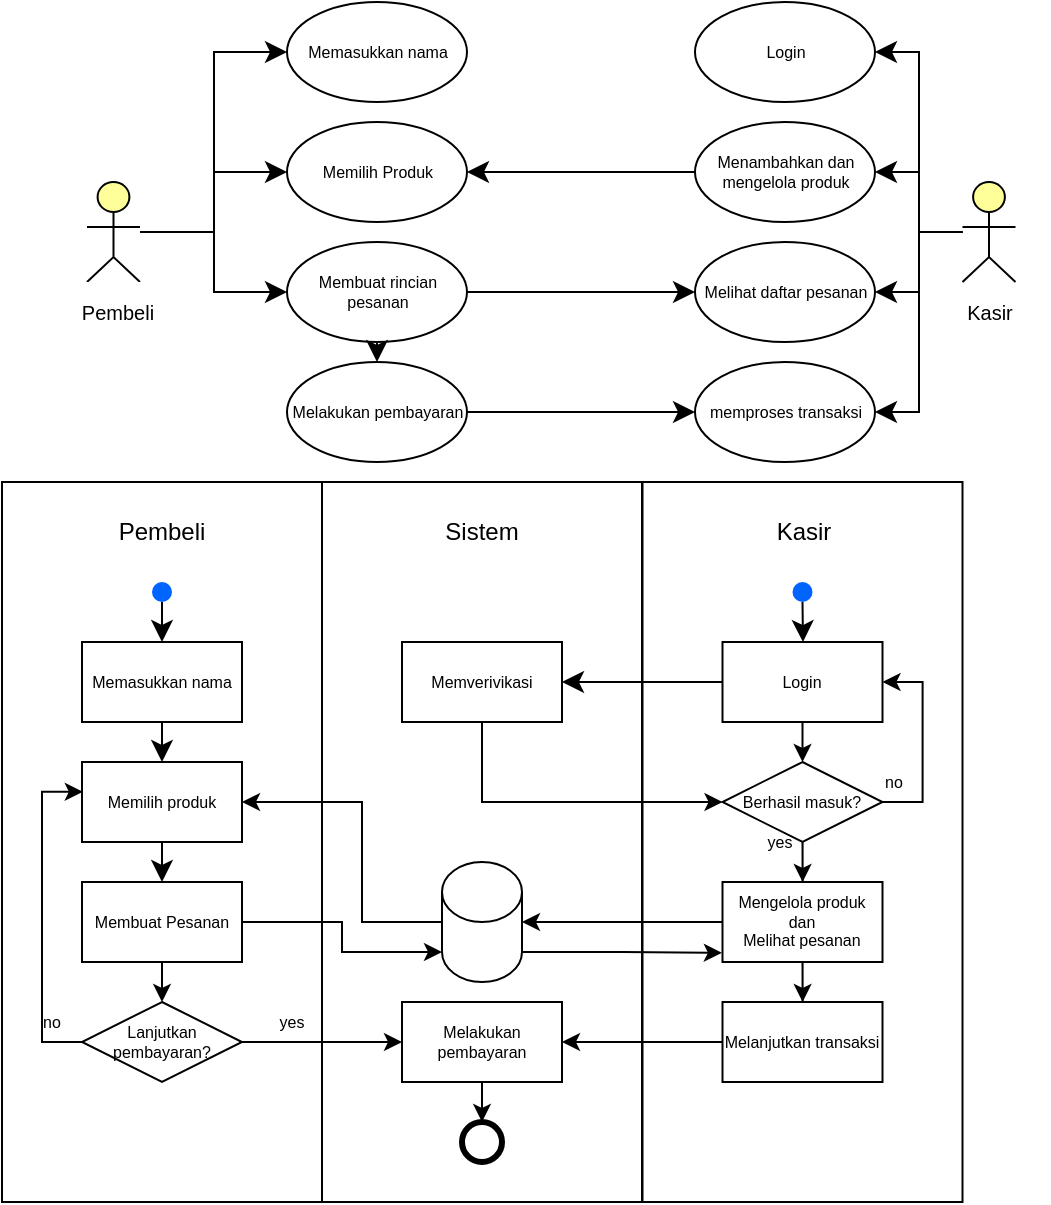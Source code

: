 <mxfile version="24.5.4" type="github">
  <diagram name="Halaman-1" id="E9Dyls-5C6ttUg5Wk76a">
    <mxGraphModel dx="1444" dy="895" grid="1" gridSize="10" guides="1" tooltips="1" connect="1" arrows="1" fold="1" page="1" pageScale="1" pageWidth="827" pageHeight="1169" math="0" shadow="0">
      <root>
        <mxCell id="0" />
        <mxCell id="1" parent="0" />
        <mxCell id="pEs-mD0mTWv-cnZJGW3v-44" value="" style="rounded=0;whiteSpace=wrap;html=1;" vertex="1" parent="1">
          <mxGeometry x="170" y="250" width="160" height="360" as="geometry" />
        </mxCell>
        <mxCell id="pEs-mD0mTWv-cnZJGW3v-33" value="" style="rounded=0;whiteSpace=wrap;html=1;" vertex="1" parent="1">
          <mxGeometry x="330.25" y="250" width="160" height="360" as="geometry" />
        </mxCell>
        <mxCell id="pEs-mD0mTWv-cnZJGW3v-32" value="" style="rounded=0;whiteSpace=wrap;html=1;" vertex="1" parent="1">
          <mxGeometry x="10" y="250" width="160" height="360" as="geometry" />
        </mxCell>
        <mxCell id="pEs-mD0mTWv-cnZJGW3v-1" value="" style="html=1;outlineConnect=0;whiteSpace=wrap;fillColor=#ffff99;verticalLabelPosition=bottom;verticalAlign=top;align=center;shape=mxgraph.archimate3.actor;" vertex="1" parent="1">
          <mxGeometry x="52.5" y="100" width="26.5" height="50" as="geometry" />
        </mxCell>
        <mxCell id="pEs-mD0mTWv-cnZJGW3v-2" value="Pembeli" style="align=center;verticalAlign=middle;dashed=0;labelBorderColor=none;fontColor=default;whiteSpace=wrap;html=1;strokeColor=none;fontSize=10;" vertex="1" parent="1">
          <mxGeometry x="42.5" y="150" width="50" height="30" as="geometry" />
        </mxCell>
        <mxCell id="pEs-mD0mTWv-cnZJGW3v-4" value="" style="html=1;outlineConnect=0;whiteSpace=wrap;fillColor=#ffff99;verticalLabelPosition=bottom;verticalAlign=top;align=center;shape=mxgraph.archimate3.actor;" vertex="1" parent="1">
          <mxGeometry x="490.25" y="100" width="26.5" height="50" as="geometry" />
        </mxCell>
        <mxCell id="pEs-mD0mTWv-cnZJGW3v-5" value="Kasir" style="text;html=1;align=center;verticalAlign=middle;whiteSpace=wrap;rounded=0;fontSize=10;" vertex="1" parent="1">
          <mxGeometry x="473.5" y="150" width="60" height="30" as="geometry" />
        </mxCell>
        <mxCell id="pEs-mD0mTWv-cnZJGW3v-6" value="Memasukkan nama" style="ellipse;whiteSpace=wrap;html=1;fontSize=8;" vertex="1" parent="1">
          <mxGeometry x="152.5" y="10" width="90" height="50" as="geometry" />
        </mxCell>
        <mxCell id="pEs-mD0mTWv-cnZJGW3v-8" value="Memilih Produk" style="ellipse;whiteSpace=wrap;html=1;fontSize=8;" vertex="1" parent="1">
          <mxGeometry x="152.5" y="70" width="90" height="50" as="geometry" />
        </mxCell>
        <mxCell id="pEs-mD0mTWv-cnZJGW3v-9" value="Membuat rincian pesanan" style="ellipse;whiteSpace=wrap;html=1;fontSize=8;" vertex="1" parent="1">
          <mxGeometry x="152.5" y="130" width="90" height="50" as="geometry" />
        </mxCell>
        <mxCell id="pEs-mD0mTWv-cnZJGW3v-11" value="Menambahkan dan mengelola produk" style="ellipse;whiteSpace=wrap;html=1;fontSize=8;" vertex="1" parent="1">
          <mxGeometry x="356.5" y="70" width="90" height="50" as="geometry" />
        </mxCell>
        <mxCell id="pEs-mD0mTWv-cnZJGW3v-13" value="" style="edgeStyle=elbowEdgeStyle;elbow=horizontal;endArrow=classic;html=1;curved=0;rounded=0;endSize=8;startSize=8;entryX=0;entryY=0.5;entryDx=0;entryDy=0;" edge="1" parent="1" source="pEs-mD0mTWv-cnZJGW3v-1" target="pEs-mD0mTWv-cnZJGW3v-8">
          <mxGeometry width="50" height="50" relative="1" as="geometry">
            <mxPoint x="192.5" y="160" as="sourcePoint" />
            <mxPoint x="242.5" y="110" as="targetPoint" />
          </mxGeometry>
        </mxCell>
        <mxCell id="pEs-mD0mTWv-cnZJGW3v-14" value="" style="edgeStyle=elbowEdgeStyle;elbow=horizontal;endArrow=classic;html=1;curved=0;rounded=0;endSize=8;startSize=8;entryX=0;entryY=0.5;entryDx=0;entryDy=0;" edge="1" parent="1" source="pEs-mD0mTWv-cnZJGW3v-1" target="pEs-mD0mTWv-cnZJGW3v-9">
          <mxGeometry width="50" height="50" relative="1" as="geometry">
            <mxPoint x="192.5" y="160" as="sourcePoint" />
            <mxPoint x="242.5" y="110" as="targetPoint" />
          </mxGeometry>
        </mxCell>
        <mxCell id="pEs-mD0mTWv-cnZJGW3v-15" value="" style="edgeStyle=elbowEdgeStyle;elbow=horizontal;endArrow=classic;html=1;curved=0;rounded=0;endSize=8;startSize=8;entryX=1;entryY=0.5;entryDx=0;entryDy=0;" edge="1" parent="1" source="pEs-mD0mTWv-cnZJGW3v-4" target="pEs-mD0mTWv-cnZJGW3v-11">
          <mxGeometry width="50" height="50" relative="1" as="geometry">
            <mxPoint x="272.5" y="160" as="sourcePoint" />
            <mxPoint x="322.5" y="110" as="targetPoint" />
          </mxGeometry>
        </mxCell>
        <mxCell id="pEs-mD0mTWv-cnZJGW3v-16" value="Melihat daftar pesanan" style="ellipse;whiteSpace=wrap;html=1;fontSize=8;" vertex="1" parent="1">
          <mxGeometry x="356.5" y="130" width="90" height="50" as="geometry" />
        </mxCell>
        <mxCell id="pEs-mD0mTWv-cnZJGW3v-17" value="" style="edgeStyle=elbowEdgeStyle;elbow=horizontal;endArrow=classic;html=1;curved=0;rounded=0;endSize=8;startSize=8;entryX=1;entryY=0.5;entryDx=0;entryDy=0;" edge="1" parent="1" source="pEs-mD0mTWv-cnZJGW3v-4" target="pEs-mD0mTWv-cnZJGW3v-16">
          <mxGeometry width="50" height="50" relative="1" as="geometry">
            <mxPoint x="252.5" y="160" as="sourcePoint" />
            <mxPoint x="302.5" y="110" as="targetPoint" />
          </mxGeometry>
        </mxCell>
        <mxCell id="pEs-mD0mTWv-cnZJGW3v-18" value="" style="edgeStyle=elbowEdgeStyle;elbow=horizontal;endArrow=classic;html=1;curved=0;rounded=0;endSize=8;startSize=8;exitX=0;exitY=0.5;exitDx=0;exitDy=0;entryX=1;entryY=0.5;entryDx=0;entryDy=0;" edge="1" parent="1" source="pEs-mD0mTWv-cnZJGW3v-11" target="pEs-mD0mTWv-cnZJGW3v-8">
          <mxGeometry width="50" height="50" relative="1" as="geometry">
            <mxPoint x="252.5" y="160" as="sourcePoint" />
            <mxPoint x="302.5" y="110" as="targetPoint" />
          </mxGeometry>
        </mxCell>
        <mxCell id="pEs-mD0mTWv-cnZJGW3v-19" value="" style="edgeStyle=elbowEdgeStyle;elbow=horizontal;endArrow=classic;html=1;curved=0;rounded=0;endSize=8;startSize=8;exitX=1;exitY=0.5;exitDx=0;exitDy=0;entryX=0;entryY=0.5;entryDx=0;entryDy=0;" edge="1" parent="1" source="pEs-mD0mTWv-cnZJGW3v-9" target="pEs-mD0mTWv-cnZJGW3v-16">
          <mxGeometry width="50" height="50" relative="1" as="geometry">
            <mxPoint x="252.5" y="160" as="sourcePoint" />
            <mxPoint x="302.5" y="110" as="targetPoint" />
          </mxGeometry>
        </mxCell>
        <mxCell id="pEs-mD0mTWv-cnZJGW3v-20" value="Melakukan pembayaran" style="ellipse;whiteSpace=wrap;html=1;fontSize=8;" vertex="1" parent="1">
          <mxGeometry x="152.5" y="190" width="90" height="50" as="geometry" />
        </mxCell>
        <mxCell id="pEs-mD0mTWv-cnZJGW3v-21" value="memproses transaksi" style="ellipse;whiteSpace=wrap;html=1;fontSize=8;" vertex="1" parent="1">
          <mxGeometry x="356.5" y="190" width="90" height="50" as="geometry" />
        </mxCell>
        <mxCell id="pEs-mD0mTWv-cnZJGW3v-22" value="" style="edgeStyle=elbowEdgeStyle;elbow=horizontal;endArrow=classic;html=1;curved=0;rounded=0;endSize=8;startSize=8;entryX=1;entryY=0.5;entryDx=0;entryDy=0;" edge="1" parent="1" source="pEs-mD0mTWv-cnZJGW3v-4" target="pEs-mD0mTWv-cnZJGW3v-21">
          <mxGeometry width="50" height="50" relative="1" as="geometry">
            <mxPoint x="252.5" y="160" as="sourcePoint" />
            <mxPoint x="302.5" y="110" as="targetPoint" />
          </mxGeometry>
        </mxCell>
        <mxCell id="pEs-mD0mTWv-cnZJGW3v-23" value="" style="edgeStyle=elbowEdgeStyle;elbow=horizontal;endArrow=classic;html=1;curved=0;rounded=0;endSize=8;startSize=8;exitX=0.5;exitY=1;exitDx=0;exitDy=0;entryX=0.5;entryY=0;entryDx=0;entryDy=0;" edge="1" parent="1" source="pEs-mD0mTWv-cnZJGW3v-9" target="pEs-mD0mTWv-cnZJGW3v-20">
          <mxGeometry width="50" height="50" relative="1" as="geometry">
            <mxPoint x="252.5" y="160" as="sourcePoint" />
            <mxPoint x="302.5" y="110" as="targetPoint" />
          </mxGeometry>
        </mxCell>
        <mxCell id="pEs-mD0mTWv-cnZJGW3v-24" value="" style="edgeStyle=elbowEdgeStyle;elbow=horizontal;endArrow=classic;html=1;curved=0;rounded=0;endSize=8;startSize=8;exitX=1;exitY=0.5;exitDx=0;exitDy=0;entryX=0;entryY=0.5;entryDx=0;entryDy=0;" edge="1" parent="1" source="pEs-mD0mTWv-cnZJGW3v-20" target="pEs-mD0mTWv-cnZJGW3v-21">
          <mxGeometry width="50" height="50" relative="1" as="geometry">
            <mxPoint x="252.5" y="230" as="sourcePoint" />
            <mxPoint x="302.5" y="180" as="targetPoint" />
          </mxGeometry>
        </mxCell>
        <mxCell id="pEs-mD0mTWv-cnZJGW3v-25" value="Login" style="ellipse;whiteSpace=wrap;html=1;fontSize=8;" vertex="1" parent="1">
          <mxGeometry x="356.5" y="10" width="90" height="50" as="geometry" />
        </mxCell>
        <mxCell id="pEs-mD0mTWv-cnZJGW3v-26" value="" style="edgeStyle=elbowEdgeStyle;elbow=horizontal;endArrow=classic;html=1;curved=0;rounded=0;endSize=8;startSize=8;entryX=1;entryY=0.5;entryDx=0;entryDy=0;" edge="1" parent="1" source="pEs-mD0mTWv-cnZJGW3v-4" target="pEs-mD0mTWv-cnZJGW3v-25">
          <mxGeometry width="50" height="50" relative="1" as="geometry">
            <mxPoint x="292.5" y="160" as="sourcePoint" />
            <mxPoint x="342.5" y="110" as="targetPoint" />
          </mxGeometry>
        </mxCell>
        <mxCell id="pEs-mD0mTWv-cnZJGW3v-27" value="" style="edgeStyle=elbowEdgeStyle;elbow=horizontal;endArrow=classic;html=1;curved=0;rounded=0;endSize=8;startSize=8;entryX=0;entryY=0.5;entryDx=0;entryDy=0;" edge="1" parent="1" source="pEs-mD0mTWv-cnZJGW3v-1" target="pEs-mD0mTWv-cnZJGW3v-6">
          <mxGeometry width="50" height="50" relative="1" as="geometry">
            <mxPoint x="292.5" y="160" as="sourcePoint" />
            <mxPoint x="342.5" y="110" as="targetPoint" />
          </mxGeometry>
        </mxCell>
        <mxCell id="pEs-mD0mTWv-cnZJGW3v-28" value="Pembeli" style="text;html=1;align=center;verticalAlign=middle;whiteSpace=wrap;rounded=0;" vertex="1" parent="1">
          <mxGeometry x="60" y="260" width="60" height="30" as="geometry" />
        </mxCell>
        <mxCell id="pEs-mD0mTWv-cnZJGW3v-29" value="Kasir" style="text;html=1;align=center;verticalAlign=middle;whiteSpace=wrap;rounded=0;" vertex="1" parent="1">
          <mxGeometry x="381" y="260" width="60" height="30" as="geometry" />
        </mxCell>
        <mxCell id="pEs-mD0mTWv-cnZJGW3v-34" value="" style="shape=ellipse;fillColor=#0065FF;strokeColor=none;html=1;sketch=0;" vertex="1" parent="1">
          <mxGeometry x="85" y="300" width="10" height="10" as="geometry" />
        </mxCell>
        <mxCell id="pEs-mD0mTWv-cnZJGW3v-35" value="" style="shape=ellipse;fillColor=#0065FF;strokeColor=none;html=1;sketch=0;" vertex="1" parent="1">
          <mxGeometry x="405.25" y="300" width="10" height="10" as="geometry" />
        </mxCell>
        <mxCell id="pEs-mD0mTWv-cnZJGW3v-36" value="Memasukkan nama" style="html=1;dashed=0;whiteSpace=wrap;fontSize=8;" vertex="1" parent="1">
          <mxGeometry x="50" y="330" width="80" height="40" as="geometry" />
        </mxCell>
        <mxCell id="pEs-mD0mTWv-cnZJGW3v-62" style="edgeStyle=orthogonalEdgeStyle;rounded=0;orthogonalLoop=1;jettySize=auto;html=1;exitX=0.5;exitY=1;exitDx=0;exitDy=0;entryX=0.5;entryY=0;entryDx=0;entryDy=0;" edge="1" parent="1" source="pEs-mD0mTWv-cnZJGW3v-37" target="pEs-mD0mTWv-cnZJGW3v-38">
          <mxGeometry relative="1" as="geometry" />
        </mxCell>
        <mxCell id="pEs-mD0mTWv-cnZJGW3v-37" value="Login" style="html=1;dashed=0;whiteSpace=wrap;fontSize=8;" vertex="1" parent="1">
          <mxGeometry x="370.25" y="330" width="80" height="40" as="geometry" />
        </mxCell>
        <mxCell id="pEs-mD0mTWv-cnZJGW3v-63" style="edgeStyle=orthogonalEdgeStyle;rounded=0;orthogonalLoop=1;jettySize=auto;html=1;exitX=0.5;exitY=1;exitDx=0;exitDy=0;" edge="1" parent="1" source="pEs-mD0mTWv-cnZJGW3v-38" target="pEs-mD0mTWv-cnZJGW3v-39">
          <mxGeometry relative="1" as="geometry" />
        </mxCell>
        <mxCell id="pEs-mD0mTWv-cnZJGW3v-75" style="edgeStyle=orthogonalEdgeStyle;rounded=0;orthogonalLoop=1;jettySize=auto;html=1;exitX=1;exitY=0.5;exitDx=0;exitDy=0;entryX=1;entryY=0.5;entryDx=0;entryDy=0;" edge="1" parent="1" source="pEs-mD0mTWv-cnZJGW3v-38" target="pEs-mD0mTWv-cnZJGW3v-37">
          <mxGeometry relative="1" as="geometry" />
        </mxCell>
        <mxCell id="pEs-mD0mTWv-cnZJGW3v-38" value="Berhasil masuk?" style="rhombus;whiteSpace=wrap;html=1;fontSize=8;" vertex="1" parent="1">
          <mxGeometry x="370.25" y="390" width="80" height="40" as="geometry" />
        </mxCell>
        <mxCell id="pEs-mD0mTWv-cnZJGW3v-64" style="edgeStyle=orthogonalEdgeStyle;rounded=0;orthogonalLoop=1;jettySize=auto;html=1;exitX=0.5;exitY=1;exitDx=0;exitDy=0;" edge="1" parent="1" source="pEs-mD0mTWv-cnZJGW3v-39" target="pEs-mD0mTWv-cnZJGW3v-40">
          <mxGeometry relative="1" as="geometry" />
        </mxCell>
        <mxCell id="pEs-mD0mTWv-cnZJGW3v-39" value="Mengelola produk&lt;div&gt;dan&lt;/div&gt;&lt;div&gt;Melihat pesanan&lt;/div&gt;" style="html=1;dashed=0;whiteSpace=wrap;fontSize=8;" vertex="1" parent="1">
          <mxGeometry x="370.25" y="450" width="80" height="40" as="geometry" />
        </mxCell>
        <mxCell id="pEs-mD0mTWv-cnZJGW3v-73" style="edgeStyle=orthogonalEdgeStyle;rounded=0;orthogonalLoop=1;jettySize=auto;html=1;exitX=0;exitY=0.5;exitDx=0;exitDy=0;" edge="1" parent="1" source="pEs-mD0mTWv-cnZJGW3v-40" target="pEs-mD0mTWv-cnZJGW3v-43">
          <mxGeometry relative="1" as="geometry" />
        </mxCell>
        <mxCell id="pEs-mD0mTWv-cnZJGW3v-40" value="Melanjutkan transaksi" style="html=1;dashed=0;whiteSpace=wrap;fontSize=8;" vertex="1" parent="1">
          <mxGeometry x="370.25" y="510" width="80" height="40" as="geometry" />
        </mxCell>
        <mxCell id="pEs-mD0mTWv-cnZJGW3v-41" value="Memilih produk" style="html=1;dashed=0;whiteSpace=wrap;fontSize=8;" vertex="1" parent="1">
          <mxGeometry x="50" y="390" width="80" height="40" as="geometry" />
        </mxCell>
        <mxCell id="pEs-mD0mTWv-cnZJGW3v-71" style="edgeStyle=orthogonalEdgeStyle;rounded=0;orthogonalLoop=1;jettySize=auto;html=1;exitX=0.5;exitY=1;exitDx=0;exitDy=0;entryX=0.5;entryY=0;entryDx=0;entryDy=0;" edge="1" parent="1" source="pEs-mD0mTWv-cnZJGW3v-42" target="pEs-mD0mTWv-cnZJGW3v-70">
          <mxGeometry relative="1" as="geometry" />
        </mxCell>
        <mxCell id="pEs-mD0mTWv-cnZJGW3v-42" value="Membuat Pesanan" style="html=1;dashed=0;whiteSpace=wrap;fontSize=8;" vertex="1" parent="1">
          <mxGeometry x="50" y="450" width="80" height="40" as="geometry" />
        </mxCell>
        <mxCell id="pEs-mD0mTWv-cnZJGW3v-45" value="Sistem" style="text;html=1;align=center;verticalAlign=middle;whiteSpace=wrap;rounded=0;" vertex="1" parent="1">
          <mxGeometry x="220" y="260" width="60" height="30" as="geometry" />
        </mxCell>
        <mxCell id="pEs-mD0mTWv-cnZJGW3v-65" style="edgeStyle=orthogonalEdgeStyle;rounded=0;orthogonalLoop=1;jettySize=auto;html=1;exitX=0.5;exitY=1;exitDx=0;exitDy=0;entryX=0;entryY=0.5;entryDx=0;entryDy=0;" edge="1" parent="1" source="pEs-mD0mTWv-cnZJGW3v-50" target="pEs-mD0mTWv-cnZJGW3v-38">
          <mxGeometry relative="1" as="geometry" />
        </mxCell>
        <mxCell id="pEs-mD0mTWv-cnZJGW3v-50" value="Memverivikasi" style="html=1;dashed=0;whiteSpace=wrap;fontSize=8;" vertex="1" parent="1">
          <mxGeometry x="210" y="330" width="80" height="40" as="geometry" />
        </mxCell>
        <mxCell id="pEs-mD0mTWv-cnZJGW3v-51" value="" style="edgeStyle=elbowEdgeStyle;elbow=horizontal;endArrow=classic;html=1;curved=0;rounded=0;endSize=8;startSize=8;exitX=0.5;exitY=1;exitDx=0;exitDy=0;entryX=0.5;entryY=0;entryDx=0;entryDy=0;" edge="1" parent="1" source="pEs-mD0mTWv-cnZJGW3v-34" target="pEs-mD0mTWv-cnZJGW3v-36">
          <mxGeometry width="50" height="50" relative="1" as="geometry">
            <mxPoint x="180" y="450" as="sourcePoint" />
            <mxPoint x="230" y="400" as="targetPoint" />
          </mxGeometry>
        </mxCell>
        <mxCell id="pEs-mD0mTWv-cnZJGW3v-52" value="" style="edgeStyle=elbowEdgeStyle;elbow=horizontal;endArrow=classic;html=1;curved=0;rounded=0;endSize=8;startSize=8;exitX=0.5;exitY=1;exitDx=0;exitDy=0;entryX=0.5;entryY=0;entryDx=0;entryDy=0;" edge="1" parent="1" source="pEs-mD0mTWv-cnZJGW3v-36" target="pEs-mD0mTWv-cnZJGW3v-41">
          <mxGeometry width="50" height="50" relative="1" as="geometry">
            <mxPoint x="180" y="450" as="sourcePoint" />
            <mxPoint x="230" y="400" as="targetPoint" />
          </mxGeometry>
        </mxCell>
        <mxCell id="pEs-mD0mTWv-cnZJGW3v-53" value="" style="edgeStyle=elbowEdgeStyle;elbow=horizontal;endArrow=classic;html=1;curved=0;rounded=0;endSize=8;startSize=8;exitX=0.5;exitY=1;exitDx=0;exitDy=0;entryX=0.5;entryY=0;entryDx=0;entryDy=0;" edge="1" parent="1" source="pEs-mD0mTWv-cnZJGW3v-41" target="pEs-mD0mTWv-cnZJGW3v-42">
          <mxGeometry width="50" height="50" relative="1" as="geometry">
            <mxPoint x="180" y="450" as="sourcePoint" />
            <mxPoint x="230" y="400" as="targetPoint" />
          </mxGeometry>
        </mxCell>
        <mxCell id="pEs-mD0mTWv-cnZJGW3v-59" value="" style="edgeStyle=elbowEdgeStyle;elbow=horizontal;endArrow=classic;html=1;curved=0;rounded=0;endSize=8;startSize=8;entryX=1;entryY=0.5;entryDx=0;entryDy=0;exitX=0;exitY=0.5;exitDx=0;exitDy=0;" edge="1" parent="1" source="pEs-mD0mTWv-cnZJGW3v-37" target="pEs-mD0mTWv-cnZJGW3v-50">
          <mxGeometry width="50" height="50" relative="1" as="geometry">
            <mxPoint x="180" y="450" as="sourcePoint" />
            <mxPoint x="230" y="400" as="targetPoint" />
          </mxGeometry>
        </mxCell>
        <mxCell id="pEs-mD0mTWv-cnZJGW3v-60" value="" style="edgeStyle=elbowEdgeStyle;elbow=horizontal;endArrow=classic;html=1;curved=0;rounded=0;endSize=8;startSize=8;entryX=0.5;entryY=0;entryDx=0;entryDy=0;exitX=0.5;exitY=1;exitDx=0;exitDy=0;" edge="1" parent="1" source="pEs-mD0mTWv-cnZJGW3v-35" target="pEs-mD0mTWv-cnZJGW3v-37">
          <mxGeometry width="50" height="50" relative="1" as="geometry">
            <mxPoint x="180" y="450" as="sourcePoint" />
            <mxPoint x="230" y="400" as="targetPoint" />
          </mxGeometry>
        </mxCell>
        <mxCell id="pEs-mD0mTWv-cnZJGW3v-68" style="edgeStyle=orthogonalEdgeStyle;rounded=0;orthogonalLoop=1;jettySize=auto;html=1;exitX=0;exitY=0.5;exitDx=0;exitDy=0;exitPerimeter=0;entryX=1;entryY=0.5;entryDx=0;entryDy=0;" edge="1" parent="1" source="pEs-mD0mTWv-cnZJGW3v-66" target="pEs-mD0mTWv-cnZJGW3v-41">
          <mxGeometry relative="1" as="geometry">
            <Array as="points">
              <mxPoint x="190" y="470" />
              <mxPoint x="190" y="410" />
            </Array>
          </mxGeometry>
        </mxCell>
        <mxCell id="pEs-mD0mTWv-cnZJGW3v-82" style="edgeStyle=orthogonalEdgeStyle;rounded=0;orthogonalLoop=1;jettySize=auto;html=1;exitX=1;exitY=1;exitDx=0;exitDy=-15;exitPerimeter=0;entryX=-0.004;entryY=0.885;entryDx=0;entryDy=0;entryPerimeter=0;" edge="1" parent="1" source="pEs-mD0mTWv-cnZJGW3v-66" target="pEs-mD0mTWv-cnZJGW3v-39">
          <mxGeometry relative="1" as="geometry" />
        </mxCell>
        <mxCell id="pEs-mD0mTWv-cnZJGW3v-66" value="" style="shape=cylinder3;whiteSpace=wrap;html=1;boundedLbl=1;backgroundOutline=1;size=15;" vertex="1" parent="1">
          <mxGeometry x="230" y="440" width="40" height="60" as="geometry" />
        </mxCell>
        <mxCell id="pEs-mD0mTWv-cnZJGW3v-67" style="edgeStyle=orthogonalEdgeStyle;rounded=0;orthogonalLoop=1;jettySize=auto;html=1;exitX=0;exitY=0.5;exitDx=0;exitDy=0;entryX=1;entryY=0.5;entryDx=0;entryDy=0;entryPerimeter=0;" edge="1" parent="1" source="pEs-mD0mTWv-cnZJGW3v-39" target="pEs-mD0mTWv-cnZJGW3v-66">
          <mxGeometry relative="1" as="geometry" />
        </mxCell>
        <mxCell id="pEs-mD0mTWv-cnZJGW3v-72" style="edgeStyle=orthogonalEdgeStyle;rounded=0;orthogonalLoop=1;jettySize=auto;html=1;exitX=1;exitY=0.5;exitDx=0;exitDy=0;" edge="1" parent="1" source="pEs-mD0mTWv-cnZJGW3v-70" target="pEs-mD0mTWv-cnZJGW3v-43">
          <mxGeometry relative="1" as="geometry" />
        </mxCell>
        <mxCell id="pEs-mD0mTWv-cnZJGW3v-70" value="Lanjutkan pembayaran?" style="rhombus;whiteSpace=wrap;html=1;fontSize=8;" vertex="1" parent="1">
          <mxGeometry x="50" y="510" width="80" height="40" as="geometry" />
        </mxCell>
        <mxCell id="pEs-mD0mTWv-cnZJGW3v-43" value="Melakukan pembayaran" style="html=1;dashed=0;whiteSpace=wrap;fontSize=8;" vertex="1" parent="1">
          <mxGeometry x="210" y="510" width="80" height="40" as="geometry" />
        </mxCell>
        <mxCell id="pEs-mD0mTWv-cnZJGW3v-74" style="edgeStyle=orthogonalEdgeStyle;rounded=0;orthogonalLoop=1;jettySize=auto;html=1;exitX=0;exitY=0.5;exitDx=0;exitDy=0;entryX=0.005;entryY=0.372;entryDx=0;entryDy=0;entryPerimeter=0;" edge="1" parent="1" source="pEs-mD0mTWv-cnZJGW3v-70" target="pEs-mD0mTWv-cnZJGW3v-41">
          <mxGeometry relative="1" as="geometry" />
        </mxCell>
        <mxCell id="pEs-mD0mTWv-cnZJGW3v-76" value="yes" style="text;html=1;align=center;verticalAlign=middle;whiteSpace=wrap;rounded=0;fontSize=8;" vertex="1" parent="1">
          <mxGeometry x="140" y="510" width="30" height="20" as="geometry" />
        </mxCell>
        <mxCell id="pEs-mD0mTWv-cnZJGW3v-77" value="no" style="text;html=1;align=center;verticalAlign=middle;whiteSpace=wrap;rounded=0;fontSize=8;" vertex="1" parent="1">
          <mxGeometry x="20" y="510" width="30" height="20" as="geometry" />
        </mxCell>
        <mxCell id="pEs-mD0mTWv-cnZJGW3v-78" value="yes" style="text;html=1;align=center;verticalAlign=middle;whiteSpace=wrap;rounded=0;fontSize=8;" vertex="1" parent="1">
          <mxGeometry x="384" y="420" width="30" height="20" as="geometry" />
        </mxCell>
        <mxCell id="pEs-mD0mTWv-cnZJGW3v-79" value="no" style="text;html=1;align=center;verticalAlign=middle;whiteSpace=wrap;rounded=0;fontSize=8;" vertex="1" parent="1">
          <mxGeometry x="441" y="390" width="30" height="20" as="geometry" />
        </mxCell>
        <mxCell id="pEs-mD0mTWv-cnZJGW3v-80" style="edgeStyle=orthogonalEdgeStyle;rounded=0;orthogonalLoop=1;jettySize=auto;html=1;exitX=1;exitY=0.5;exitDx=0;exitDy=0;entryX=0;entryY=1;entryDx=0;entryDy=-15;entryPerimeter=0;" edge="1" parent="1" source="pEs-mD0mTWv-cnZJGW3v-42" target="pEs-mD0mTWv-cnZJGW3v-66">
          <mxGeometry relative="1" as="geometry" />
        </mxCell>
        <mxCell id="pEs-mD0mTWv-cnZJGW3v-83" value="" style="points=[[0.145,0.145,0],[0.5,0,0],[0.855,0.145,0],[1,0.5,0],[0.855,0.855,0],[0.5,1,0],[0.145,0.855,0],[0,0.5,0]];shape=mxgraph.bpmn.event;html=1;verticalLabelPosition=bottom;labelBackgroundColor=#ffffff;verticalAlign=top;align=center;perimeter=ellipsePerimeter;outlineConnect=0;aspect=fixed;outline=end;symbol=terminate2;" vertex="1" parent="1">
          <mxGeometry x="240" y="570" width="20" height="20" as="geometry" />
        </mxCell>
        <mxCell id="pEs-mD0mTWv-cnZJGW3v-84" style="edgeStyle=orthogonalEdgeStyle;rounded=0;orthogonalLoop=1;jettySize=auto;html=1;exitX=0.5;exitY=1;exitDx=0;exitDy=0;entryX=0.5;entryY=0;entryDx=0;entryDy=0;entryPerimeter=0;" edge="1" parent="1" source="pEs-mD0mTWv-cnZJGW3v-43" target="pEs-mD0mTWv-cnZJGW3v-83">
          <mxGeometry relative="1" as="geometry" />
        </mxCell>
      </root>
    </mxGraphModel>
  </diagram>
</mxfile>
